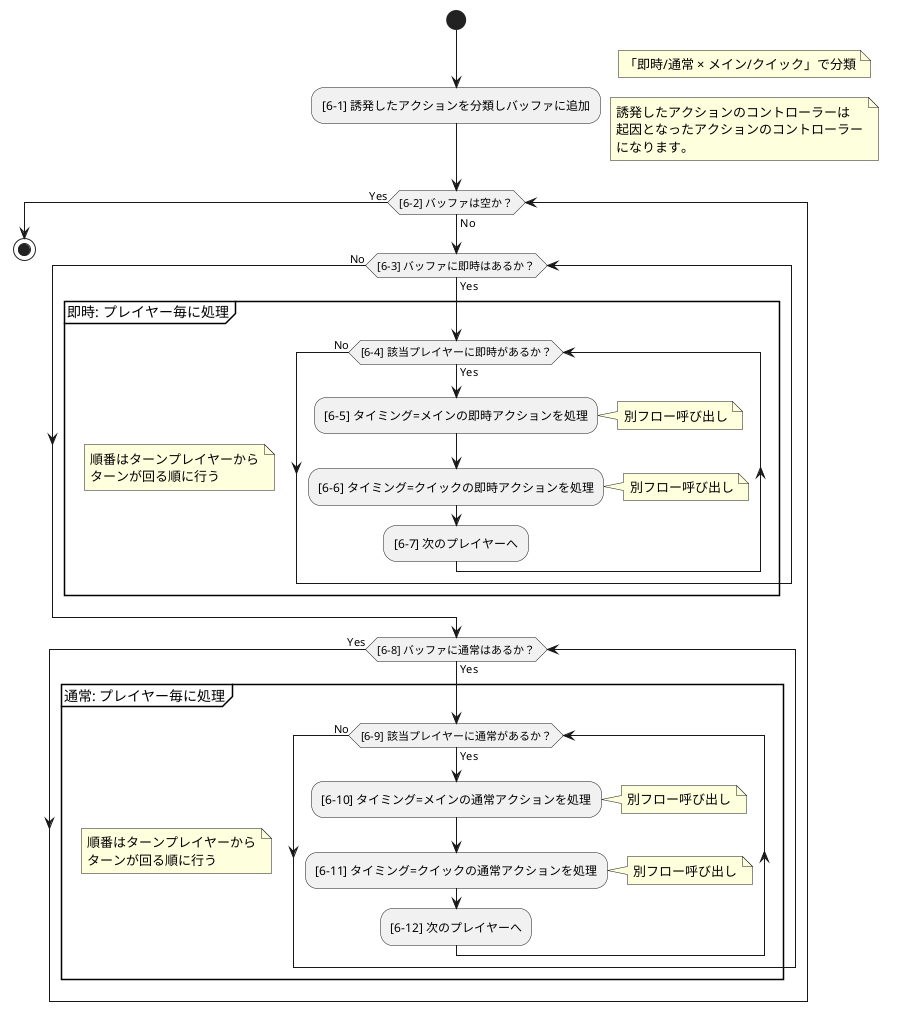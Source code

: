 @startuml
'==============================
'【Main method】（アクション分類・プレイヤー毎処理）
'==============================
|Main method|
start
:[6-1] 誘発したアクションを分類しバッファに追加;
note right
    「即時/通常 × メイン/クイック」で分類
end note
note right
    誘発したアクションのコントローラーは
    起因となったアクションのコントローラー
    になります。
end note

while ([6-2] バッファは空か？) is (No) 
  ' 外部ループ：バッファに何らかのアクションが残っている限り処理する

  '-------------------------------------------
  '【即時：プレイヤー毎に処理】
  '-------------------------------------------
  while ([6-3] バッファに即時はあるか？) is (Yes)

    group 即時: プレイヤー毎に処理
    note
        順番はターンプレイヤーから
        ターンが回る順に行う
    end note

      while ([6-4] 該当プレイヤーに即時があるか？) is (Yes)
        :[6-5] タイミング=メインの即時アクションを処理;
        note right
          別フロー呼び出し
        end note
        :[6-6] タイミング=クイックの即時アクションを処理;
        note right
          別フロー呼び出し
        end note
        :[6-7] 次のプレイヤーへ;
      endwhile (No)
    end group
  endwhile (No)

  '-------------------------------------------
  '【通常：プレイヤー毎に処理】
  '-------------------------------------------
  while ([6-8] バッファに通常はあるか？) is (Yes)

    group 通常: プレイヤー毎に処理
    note
        順番はターンプレイヤーから
        ターンが回る順に行う
    end note

      while ([6-9] 該当プレイヤーに通常があるか？) is (Yes)
        :[6-10] タイミング=メインの通常アクションを処理;
        note right
          別フロー呼び出し
        end note
        :[6-11] タイミング=クイックの通常アクションを処理;
        note right
          別フロー呼び出し
        end note
        :[6-12] 次のプレイヤーへ;
      endwhile (No)
    end group
  endwhile (Yes)

endwhile (Yes)
stop
@enduml
